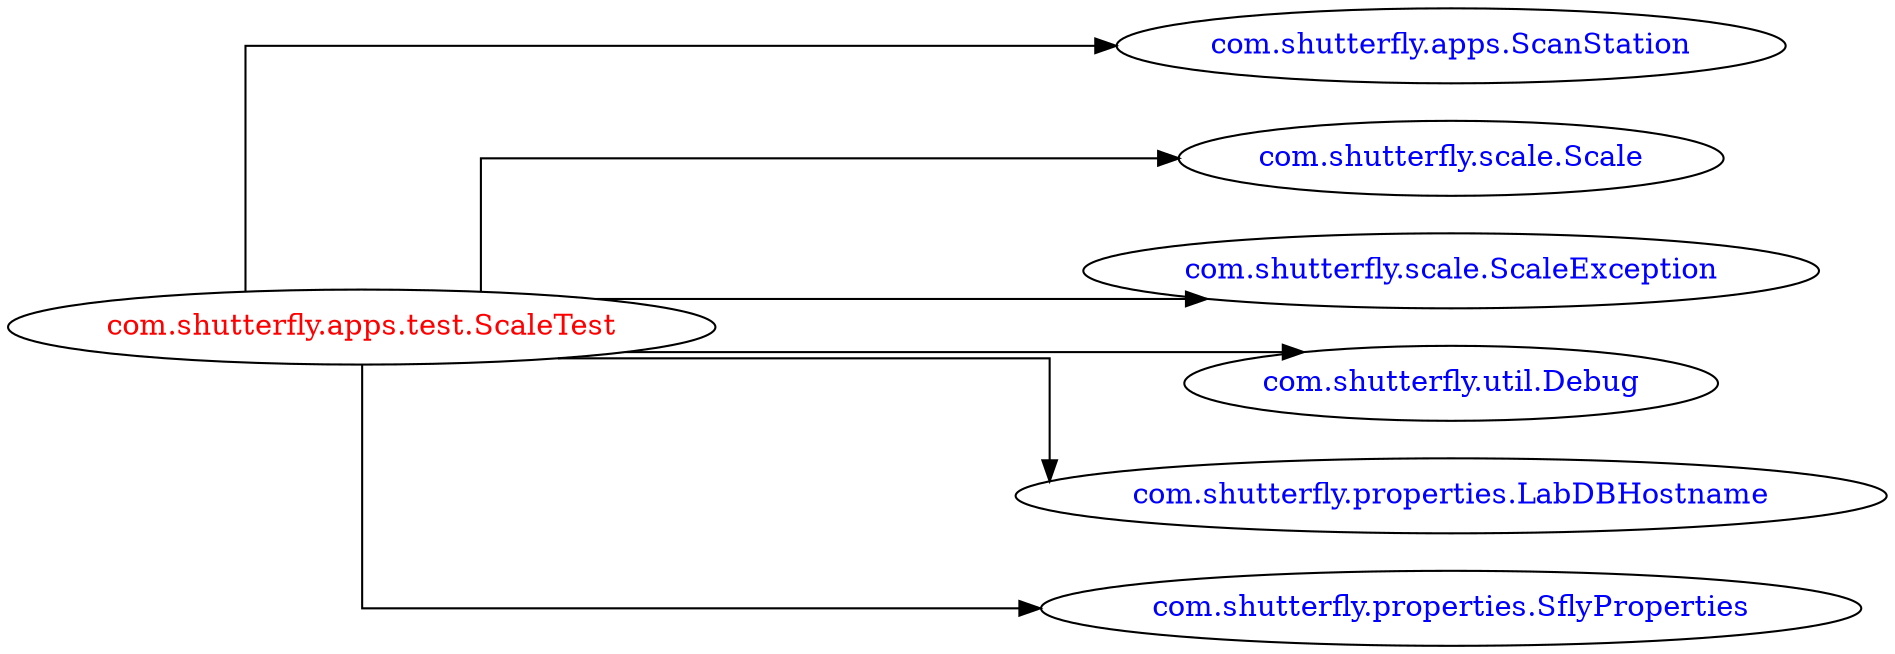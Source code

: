 digraph dependencyGraph {
 concentrate=true;
 ranksep="2.0";
 rankdir="LR"; 
 splines="ortho";
"com.shutterfly.apps.test.ScaleTest" [fontcolor="red"];
"com.shutterfly.apps.ScanStation" [ fontcolor="blue" ];
"com.shutterfly.apps.test.ScaleTest"->"com.shutterfly.apps.ScanStation";
"com.shutterfly.scale.Scale" [ fontcolor="blue" ];
"com.shutterfly.apps.test.ScaleTest"->"com.shutterfly.scale.Scale";
"com.shutterfly.scale.ScaleException" [ fontcolor="blue" ];
"com.shutterfly.apps.test.ScaleTest"->"com.shutterfly.scale.ScaleException";
"com.shutterfly.util.Debug" [ fontcolor="blue" ];
"com.shutterfly.apps.test.ScaleTest"->"com.shutterfly.util.Debug";
"com.shutterfly.properties.LabDBHostname" [ fontcolor="blue" ];
"com.shutterfly.apps.test.ScaleTest"->"com.shutterfly.properties.LabDBHostname";
"com.shutterfly.properties.SflyProperties" [ fontcolor="blue" ];
"com.shutterfly.apps.test.ScaleTest"->"com.shutterfly.properties.SflyProperties";
}